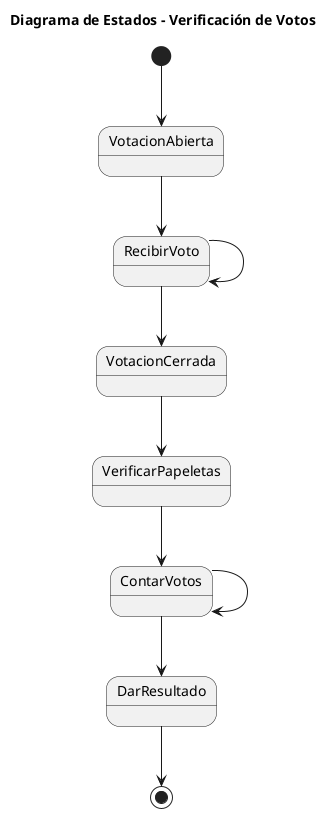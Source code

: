 @startuml DiagramaEstadosVerificacion
title Diagrama de Estados - Verificación de Votos

[*] --> VotacionAbierta
VotacionAbierta --> RecibirVoto
RecibirVoto --> RecibirVoto
RecibirVoto --> VotacionCerrada
VotacionCerrada --> VerificarPapeletas
VerificarPapeletas --> ContarVotos
ContarVotos --> ContarVotos
ContarVotos --> DarResultado
DarResultado --> [*]
@enduml
